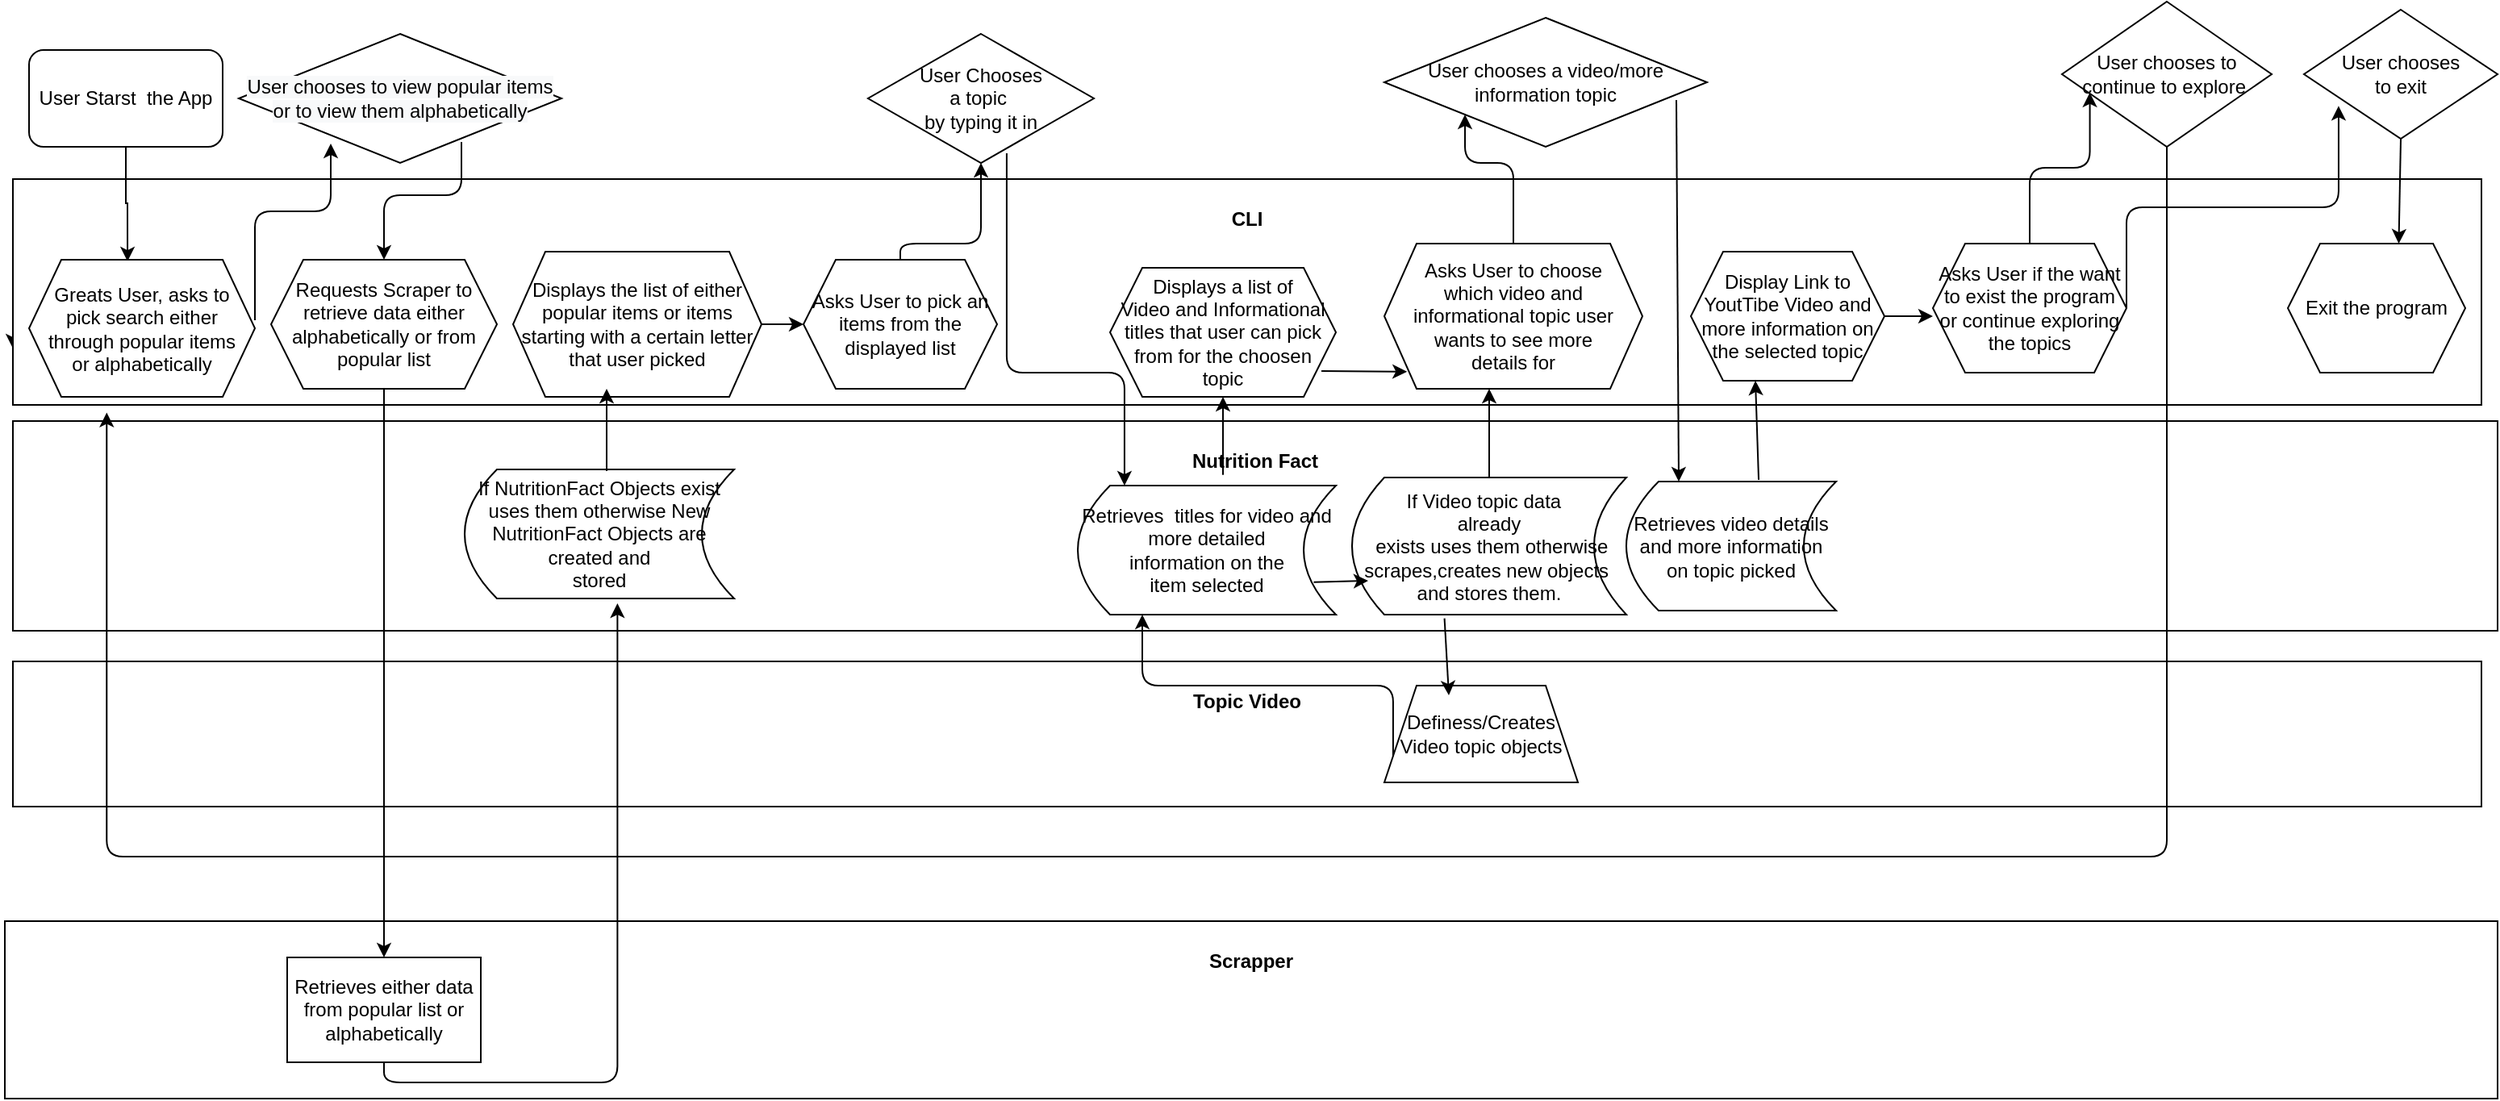<mxfile version="14.1.2" type="github">
  <diagram id="C5RBs43oDa-KdzZeNtuy" name="Page-1">
    <mxGraphModel dx="1395" dy="1633" grid="1" gridSize="10" guides="1" tooltips="1" connect="1" arrows="1" fold="1" page="1" pageScale="1" pageWidth="1169" pageHeight="827" math="0" shadow="0">
      <root>
        <mxCell id="WIyWlLk6GJQsqaUBKTNV-0" />
        <mxCell id="WIyWlLk6GJQsqaUBKTNV-1" parent="WIyWlLk6GJQsqaUBKTNV-0" />
        <mxCell id="EICXtwvjxRDwYDkoX9gy-15" style="edgeStyle=orthogonalEdgeStyle;rounded=0;orthogonalLoop=1;jettySize=auto;html=1;exitX=0;exitY=0.5;exitDx=0;exitDy=0;" edge="1" parent="WIyWlLk6GJQsqaUBKTNV-1" source="EICXtwvjxRDwYDkoX9gy-4">
          <mxGeometry relative="1" as="geometry">
            <mxPoint x="60" y="175" as="targetPoint" />
          </mxGeometry>
        </mxCell>
        <mxCell id="EICXtwvjxRDwYDkoX9gy-4" value="&lt;p style=&quot;margin: 0px ; margin-top: 4px ; text-align: center&quot;&gt;&lt;br&gt;&lt;b&gt;CLI&lt;/b&gt;&lt;/p&gt;" style="verticalAlign=top;align=left;overflow=fill;fontSize=12;fontFamily=Helvetica;html=1;" vertex="1" parent="WIyWlLk6GJQsqaUBKTNV-1">
          <mxGeometry x="60" y="70" width="1530" height="140" as="geometry" />
        </mxCell>
        <mxCell id="EICXtwvjxRDwYDkoX9gy-5" value="&lt;p style=&quot;margin: 0px ; margin-top: 4px ; text-align: center&quot;&gt;&lt;br&gt;&lt;b&gt;Nutrition Fact&lt;/b&gt;&lt;/p&gt;" style="verticalAlign=top;align=left;overflow=fill;fontSize=12;fontFamily=Helvetica;html=1;" vertex="1" parent="WIyWlLk6GJQsqaUBKTNV-1">
          <mxGeometry x="60" y="220" width="1540" height="130" as="geometry" />
        </mxCell>
        <mxCell id="EICXtwvjxRDwYDkoX9gy-6" value="&lt;p style=&quot;margin: 0px ; margin-top: 4px ; text-align: center&quot;&gt;&lt;br&gt;&lt;b&gt;Topic Video&lt;/b&gt;&lt;/p&gt;" style="verticalAlign=top;align=left;overflow=fill;fontSize=12;fontFamily=Helvetica;html=1;" vertex="1" parent="WIyWlLk6GJQsqaUBKTNV-1">
          <mxGeometry x="60" y="369" width="1530" height="90" as="geometry" />
        </mxCell>
        <mxCell id="EICXtwvjxRDwYDkoX9gy-7" value="&lt;p style=&quot;margin: 0px ; margin-top: 4px ; text-align: center&quot;&gt;&lt;br&gt;&lt;b&gt;Scrapper&lt;/b&gt;&lt;/p&gt;" style="verticalAlign=top;align=left;overflow=fill;fontSize=12;fontFamily=Helvetica;html=1;" vertex="1" parent="WIyWlLk6GJQsqaUBKTNV-1">
          <mxGeometry x="55" y="530" width="1545" height="110" as="geometry" />
        </mxCell>
        <mxCell id="EICXtwvjxRDwYDkoX9gy-44" style="edgeStyle=orthogonalEdgeStyle;rounded=0;orthogonalLoop=1;jettySize=auto;html=1;exitX=0.5;exitY=1;exitDx=0;exitDy=0;entryX=0.436;entryY=0.012;entryDx=0;entryDy=0;entryPerimeter=0;" edge="1" parent="WIyWlLk6GJQsqaUBKTNV-1" source="EICXtwvjxRDwYDkoX9gy-8" target="EICXtwvjxRDwYDkoX9gy-16">
          <mxGeometry relative="1" as="geometry" />
        </mxCell>
        <mxCell id="EICXtwvjxRDwYDkoX9gy-8" value="User Starst &amp;nbsp;the App" style="rounded=1;whiteSpace=wrap;html=1;" vertex="1" parent="WIyWlLk6GJQsqaUBKTNV-1">
          <mxGeometry x="70" y="-10" width="120" height="60" as="geometry" />
        </mxCell>
        <mxCell id="EICXtwvjxRDwYDkoX9gy-16" value="Greats User, asks to &lt;br&gt;pick search either through popular items &lt;br&gt;or alphabetically" style="shape=hexagon;perimeter=hexagonPerimeter2;whiteSpace=wrap;html=1;fixedSize=1;" vertex="1" parent="WIyWlLk6GJQsqaUBKTNV-1">
          <mxGeometry x="70" y="120" width="140" height="85" as="geometry" />
        </mxCell>
        <mxCell id="EICXtwvjxRDwYDkoX9gy-45" value="" style="edgeStyle=elbowEdgeStyle;elbow=vertical;endArrow=classic;html=1;exitX=0.69;exitY=0.838;exitDx=0;exitDy=0;entryX=0.5;entryY=0;entryDx=0;entryDy=0;exitPerimeter=0;" edge="1" parent="WIyWlLk6GJQsqaUBKTNV-1" source="EICXtwvjxRDwYDkoX9gy-52" target="EICXtwvjxRDwYDkoX9gy-48">
          <mxGeometry width="50" height="50" relative="1" as="geometry">
            <mxPoint x="260" y="50" as="sourcePoint" />
            <mxPoint x="390" y="90" as="targetPoint" />
            <Array as="points">
              <mxPoint x="330" y="80" />
            </Array>
          </mxGeometry>
        </mxCell>
        <mxCell id="EICXtwvjxRDwYDkoX9gy-46" value="" style="edgeStyle=elbowEdgeStyle;elbow=vertical;endArrow=classic;html=1;entryX=0.285;entryY=0.85;entryDx=0;entryDy=0;entryPerimeter=0;" edge="1" parent="WIyWlLk6GJQsqaUBKTNV-1" target="EICXtwvjxRDwYDkoX9gy-52">
          <mxGeometry width="50" height="50" relative="1" as="geometry">
            <mxPoint x="210" y="157.5" as="sourcePoint" />
            <mxPoint x="220" y="50" as="targetPoint" />
            <Array as="points">
              <mxPoint x="220" y="90" />
              <mxPoint x="220" y="120" />
              <mxPoint x="240" y="158" />
            </Array>
          </mxGeometry>
        </mxCell>
        <mxCell id="EICXtwvjxRDwYDkoX9gy-48" value="Requests Scraper to retrieve data either alphabetically or from popular list" style="shape=hexagon;perimeter=hexagonPerimeter2;whiteSpace=wrap;html=1;fixedSize=1;" vertex="1" parent="WIyWlLk6GJQsqaUBKTNV-1">
          <mxGeometry x="220" y="120" width="140" height="80" as="geometry" />
        </mxCell>
        <mxCell id="EICXtwvjxRDwYDkoX9gy-52" value="&lt;span style=&quot;color: rgb(0, 0, 0); font-family: helvetica; font-size: 12px; font-style: normal; font-weight: normal; letter-spacing: normal; text-align: center; text-indent: 0px; text-transform: none; word-spacing: 0px; background-color: rgb(248, 249, 250); text-decoration: none; display: inline; float: none;&quot;&gt;User chooses to view popular items or to view them alphabetically&lt;/span&gt;" style="rhombus;whiteSpace=wrap;html=1;" vertex="1" parent="WIyWlLk6GJQsqaUBKTNV-1">
          <mxGeometry x="200" y="-20" width="200" height="80" as="geometry" />
        </mxCell>
        <mxCell id="EICXtwvjxRDwYDkoX9gy-53" value="Retrieves either data from popular list or alphabetically" style="rounded=0;whiteSpace=wrap;html=1;" vertex="1" parent="WIyWlLk6GJQsqaUBKTNV-1">
          <mxGeometry x="230" y="552.5" width="120" height="65" as="geometry" />
        </mxCell>
        <mxCell id="EICXtwvjxRDwYDkoX9gy-54" value="" style="endArrow=classic;html=1;exitX=0.5;exitY=1;exitDx=0;exitDy=0;" edge="1" parent="WIyWlLk6GJQsqaUBKTNV-1" source="EICXtwvjxRDwYDkoX9gy-48" target="EICXtwvjxRDwYDkoX9gy-53">
          <mxGeometry width="50" height="50" relative="1" as="geometry">
            <mxPoint x="570" y="350" as="sourcePoint" />
            <mxPoint x="620" y="300" as="targetPoint" />
          </mxGeometry>
        </mxCell>
        <mxCell id="EICXtwvjxRDwYDkoX9gy-55" value="If NutritionFact Objects exist uses them otherwise New &lt;br&gt;NutritionFact Objects are &lt;br&gt;created and &lt;br&gt;stored" style="shape=dataStorage;whiteSpace=wrap;html=1;fixedSize=1;" vertex="1" parent="WIyWlLk6GJQsqaUBKTNV-1">
          <mxGeometry x="340" y="250" width="167" height="80" as="geometry" />
        </mxCell>
        <mxCell id="EICXtwvjxRDwYDkoX9gy-56" value="" style="edgeStyle=elbowEdgeStyle;elbow=vertical;endArrow=classic;html=1;exitX=0.5;exitY=1;exitDx=0;exitDy=0;entryX=0.567;entryY=1.038;entryDx=0;entryDy=0;entryPerimeter=0;" edge="1" parent="WIyWlLk6GJQsqaUBKTNV-1" source="EICXtwvjxRDwYDkoX9gy-53" target="EICXtwvjxRDwYDkoX9gy-55">
          <mxGeometry width="50" height="50" relative="1" as="geometry">
            <mxPoint x="570" y="350" as="sourcePoint" />
            <mxPoint x="620" y="300" as="targetPoint" />
            <Array as="points">
              <mxPoint x="410" y="630" />
            </Array>
          </mxGeometry>
        </mxCell>
        <mxCell id="EICXtwvjxRDwYDkoX9gy-58" value="Displays the list of either popular items or items starting with a certain letter that user picked" style="shape=hexagon;perimeter=hexagonPerimeter2;whiteSpace=wrap;html=1;fixedSize=1;" vertex="1" parent="WIyWlLk6GJQsqaUBKTNV-1">
          <mxGeometry x="370" y="115" width="154" height="90" as="geometry" />
        </mxCell>
        <mxCell id="EICXtwvjxRDwYDkoX9gy-59" value="" style="endArrow=classic;html=1;" edge="1" parent="WIyWlLk6GJQsqaUBKTNV-1">
          <mxGeometry width="50" height="50" relative="1" as="geometry">
            <mxPoint x="428" y="251" as="sourcePoint" />
            <mxPoint x="428" y="200" as="targetPoint" />
          </mxGeometry>
        </mxCell>
        <mxCell id="EICXtwvjxRDwYDkoX9gy-60" value="Asks User to pick an items from the displayed list" style="shape=hexagon;perimeter=hexagonPerimeter2;whiteSpace=wrap;html=1;fixedSize=1;" vertex="1" parent="WIyWlLk6GJQsqaUBKTNV-1">
          <mxGeometry x="550" y="120" width="120" height="80" as="geometry" />
        </mxCell>
        <mxCell id="EICXtwvjxRDwYDkoX9gy-61" value="" style="endArrow=classic;html=1;exitX=1;exitY=0.5;exitDx=0;exitDy=0;entryX=0;entryY=0.5;entryDx=0;entryDy=0;" edge="1" parent="WIyWlLk6GJQsqaUBKTNV-1" source="EICXtwvjxRDwYDkoX9gy-58" target="EICXtwvjxRDwYDkoX9gy-60">
          <mxGeometry width="50" height="50" relative="1" as="geometry">
            <mxPoint x="570" y="350" as="sourcePoint" />
            <mxPoint x="620" y="300" as="targetPoint" />
          </mxGeometry>
        </mxCell>
        <mxCell id="EICXtwvjxRDwYDkoX9gy-62" value="User Chooses &lt;br&gt;a topic&amp;nbsp;&lt;br&gt;by typing it in" style="rhombus;whiteSpace=wrap;html=1;" vertex="1" parent="WIyWlLk6GJQsqaUBKTNV-1">
          <mxGeometry x="590" y="-20" width="140" height="80" as="geometry" />
        </mxCell>
        <mxCell id="EICXtwvjxRDwYDkoX9gy-63" value="" style="edgeStyle=elbowEdgeStyle;elbow=vertical;endArrow=classic;html=1;exitX=0.5;exitY=0;exitDx=0;exitDy=0;" edge="1" parent="WIyWlLk6GJQsqaUBKTNV-1" source="EICXtwvjxRDwYDkoX9gy-60" target="EICXtwvjxRDwYDkoX9gy-62">
          <mxGeometry width="50" height="50" relative="1" as="geometry">
            <mxPoint x="570" y="350" as="sourcePoint" />
            <mxPoint x="620" y="300" as="targetPoint" />
            <Array as="points">
              <mxPoint x="660" y="110" />
            </Array>
          </mxGeometry>
        </mxCell>
        <mxCell id="EICXtwvjxRDwYDkoX9gy-64" value="Displays a list of &lt;br&gt;Video and Informational titles that user can pick from for the choosen&lt;br&gt;topic" style="shape=hexagon;perimeter=hexagonPerimeter2;whiteSpace=wrap;html=1;fixedSize=1;size=20;" vertex="1" parent="WIyWlLk6GJQsqaUBKTNV-1">
          <mxGeometry x="740" y="125" width="140" height="80" as="geometry" />
        </mxCell>
        <mxCell id="EICXtwvjxRDwYDkoX9gy-69" value="&lt;span&gt;Retrieves &amp;nbsp;titles for video and more detailed &lt;br&gt;information on the &lt;br&gt;item selected&lt;/span&gt;" style="shape=dataStorage;whiteSpace=wrap;html=1;fixedSize=1;size=20;" vertex="1" parent="WIyWlLk6GJQsqaUBKTNV-1">
          <mxGeometry x="720" y="260" width="160" height="80" as="geometry" />
        </mxCell>
        <mxCell id="EICXtwvjxRDwYDkoX9gy-74" value="Asks User to choose &lt;br&gt;which video and informational topic user wants to see more &lt;br&gt;details for" style="shape=hexagon;perimeter=hexagonPerimeter2;whiteSpace=wrap;html=1;fixedSize=1;" vertex="1" parent="WIyWlLk6GJQsqaUBKTNV-1">
          <mxGeometry x="910" y="110" width="160" height="90" as="geometry" />
        </mxCell>
        <mxCell id="EICXtwvjxRDwYDkoX9gy-75" value="&lt;span&gt;If Video topic data &amp;nbsp;&lt;br&gt;already&lt;/span&gt;&lt;br&gt;&lt;span&gt;&amp;nbsp;exists uses them otherwise scrapes,creates new&amp;nbsp;objects&amp;nbsp;&lt;/span&gt;&lt;br&gt;&lt;span&gt;and&amp;nbsp;&lt;/span&gt;&lt;span&gt;stores them.&lt;/span&gt;" style="shape=dataStorage;whiteSpace=wrap;html=1;fixedSize=1;" vertex="1" parent="WIyWlLk6GJQsqaUBKTNV-1">
          <mxGeometry x="890" y="255" width="170" height="85" as="geometry" />
        </mxCell>
        <mxCell id="EICXtwvjxRDwYDkoX9gy-80" value="Definess/Creates Video topic objects" style="shape=trapezoid;perimeter=trapezoidPerimeter;whiteSpace=wrap;html=1;fixedSize=1;" vertex="1" parent="WIyWlLk6GJQsqaUBKTNV-1">
          <mxGeometry x="910" y="384" width="120" height="60" as="geometry" />
        </mxCell>
        <mxCell id="EICXtwvjxRDwYDkoX9gy-89" value="User chooses a video/more information topic" style="rhombus;whiteSpace=wrap;html=1;" vertex="1" parent="WIyWlLk6GJQsqaUBKTNV-1">
          <mxGeometry x="910" y="-30" width="200" height="80" as="geometry" />
        </mxCell>
        <mxCell id="EICXtwvjxRDwYDkoX9gy-91" value="" style="edgeStyle=elbowEdgeStyle;elbow=vertical;endArrow=classic;html=1;exitX=0.5;exitY=0;exitDx=0;exitDy=0;" edge="1" parent="WIyWlLk6GJQsqaUBKTNV-1" source="EICXtwvjxRDwYDkoX9gy-74" target="EICXtwvjxRDwYDkoX9gy-89">
          <mxGeometry width="50" height="50" relative="1" as="geometry">
            <mxPoint x="600" y="350" as="sourcePoint" />
            <mxPoint x="650" y="300" as="targetPoint" />
            <Array as="points">
              <mxPoint x="960" y="60" />
            </Array>
          </mxGeometry>
        </mxCell>
        <mxCell id="EICXtwvjxRDwYDkoX9gy-92" value="" style="endArrow=classic;html=1;exitX=0.5;exitY=0;exitDx=0;exitDy=0;" edge="1" parent="WIyWlLk6GJQsqaUBKTNV-1" source="EICXtwvjxRDwYDkoX9gy-75">
          <mxGeometry width="50" height="50" relative="1" as="geometry">
            <mxPoint x="600" y="350" as="sourcePoint" />
            <mxPoint x="975" y="200" as="targetPoint" />
            <Array as="points" />
          </mxGeometry>
        </mxCell>
        <mxCell id="EICXtwvjxRDwYDkoX9gy-94" value="" style="edgeStyle=elbowEdgeStyle;elbow=vertical;endArrow=classic;html=1;exitX=0.614;exitY=0.925;exitDx=0;exitDy=0;exitPerimeter=0;entryX=0.181;entryY=0;entryDx=0;entryDy=0;entryPerimeter=0;" edge="1" parent="WIyWlLk6GJQsqaUBKTNV-1" source="EICXtwvjxRDwYDkoX9gy-62" target="EICXtwvjxRDwYDkoX9gy-69">
          <mxGeometry width="50" height="50" relative="1" as="geometry">
            <mxPoint x="600" y="350" as="sourcePoint" />
            <mxPoint x="650" y="300" as="targetPoint" />
            <Array as="points">
              <mxPoint x="710" y="190" />
              <mxPoint x="710" y="220" />
            </Array>
          </mxGeometry>
        </mxCell>
        <mxCell id="EICXtwvjxRDwYDkoX9gy-96" value="" style="endArrow=classic;html=1;" edge="1" parent="WIyWlLk6GJQsqaUBKTNV-1" target="EICXtwvjxRDwYDkoX9gy-64">
          <mxGeometry width="50" height="50" relative="1" as="geometry">
            <mxPoint x="810" y="250" as="sourcePoint" />
            <mxPoint x="840" y="205" as="targetPoint" />
            <Array as="points">
              <mxPoint x="810" y="255" />
            </Array>
          </mxGeometry>
        </mxCell>
        <mxCell id="EICXtwvjxRDwYDkoX9gy-98" value="Retrieves video details and more information on topic picked" style="shape=dataStorage;whiteSpace=wrap;html=1;fixedSize=1;" vertex="1" parent="WIyWlLk6GJQsqaUBKTNV-1">
          <mxGeometry x="1060" y="257.5" width="130" height="80" as="geometry" />
        </mxCell>
        <mxCell id="EICXtwvjxRDwYDkoX9gy-99" value="Display Link to YoutTibe Video and more information on the selected topic" style="shape=hexagon;perimeter=hexagonPerimeter2;whiteSpace=wrap;html=1;fixedSize=1;" vertex="1" parent="WIyWlLk6GJQsqaUBKTNV-1">
          <mxGeometry x="1100" y="115" width="120" height="80" as="geometry" />
        </mxCell>
        <mxCell id="EICXtwvjxRDwYDkoX9gy-103" value="" style="endArrow=classic;html=1;entryX=0.25;entryY=0;entryDx=0;entryDy=0;exitX=0.905;exitY=0.638;exitDx=0;exitDy=0;exitPerimeter=0;" edge="1" parent="WIyWlLk6GJQsqaUBKTNV-1" source="EICXtwvjxRDwYDkoX9gy-89" target="EICXtwvjxRDwYDkoX9gy-98">
          <mxGeometry width="50" height="50" relative="1" as="geometry">
            <mxPoint x="1086" y="23" as="sourcePoint" />
            <mxPoint x="880" y="300" as="targetPoint" />
          </mxGeometry>
        </mxCell>
        <mxCell id="EICXtwvjxRDwYDkoX9gy-107" value="" style="endArrow=classic;html=1;exitX=0.631;exitY=-0.012;exitDx=0;exitDy=0;exitPerimeter=0;" edge="1" parent="WIyWlLk6GJQsqaUBKTNV-1" source="EICXtwvjxRDwYDkoX9gy-98">
          <mxGeometry width="50" height="50" relative="1" as="geometry">
            <mxPoint x="830" y="350" as="sourcePoint" />
            <mxPoint x="1140" y="195" as="targetPoint" />
          </mxGeometry>
        </mxCell>
        <mxCell id="EICXtwvjxRDwYDkoX9gy-108" value="Asks User if the want to exist the program or continue exploring&lt;br&gt;the topics" style="shape=hexagon;perimeter=hexagonPerimeter2;whiteSpace=wrap;html=1;fixedSize=1;" vertex="1" parent="WIyWlLk6GJQsqaUBKTNV-1">
          <mxGeometry x="1250" y="110" width="120" height="80" as="geometry" />
        </mxCell>
        <mxCell id="EICXtwvjxRDwYDkoX9gy-109" value="User chooses to continue to explore&amp;nbsp;" style="rhombus;whiteSpace=wrap;html=1;" vertex="1" parent="WIyWlLk6GJQsqaUBKTNV-1">
          <mxGeometry x="1330" y="-40" width="130" height="90" as="geometry" />
        </mxCell>
        <mxCell id="EICXtwvjxRDwYDkoX9gy-111" value="" style="endArrow=classic;html=1;exitX=1;exitY=0.5;exitDx=0;exitDy=0;" edge="1" parent="WIyWlLk6GJQsqaUBKTNV-1" source="EICXtwvjxRDwYDkoX9gy-99">
          <mxGeometry width="50" height="50" relative="1" as="geometry">
            <mxPoint x="1090" y="370" as="sourcePoint" />
            <mxPoint x="1250" y="155" as="targetPoint" />
          </mxGeometry>
        </mxCell>
        <mxCell id="EICXtwvjxRDwYDkoX9gy-112" value="" style="edgeStyle=elbowEdgeStyle;elbow=vertical;endArrow=classic;html=1;exitX=0.5;exitY=0;exitDx=0;exitDy=0;entryX=0.133;entryY=0.627;entryDx=0;entryDy=0;entryPerimeter=0;" edge="1" parent="WIyWlLk6GJQsqaUBKTNV-1" source="EICXtwvjxRDwYDkoX9gy-108" target="EICXtwvjxRDwYDkoX9gy-109">
          <mxGeometry width="50" height="50" relative="1" as="geometry">
            <mxPoint x="1090" y="370" as="sourcePoint" />
            <mxPoint x="1140" y="320" as="targetPoint" />
          </mxGeometry>
        </mxCell>
        <mxCell id="EICXtwvjxRDwYDkoX9gy-113" value="" style="edgeStyle=elbowEdgeStyle;elbow=vertical;endArrow=classic;html=1;entryX=0.038;entryY=1.034;entryDx=0;entryDy=0;entryPerimeter=0;" edge="1" parent="WIyWlLk6GJQsqaUBKTNV-1" source="EICXtwvjxRDwYDkoX9gy-109" target="EICXtwvjxRDwYDkoX9gy-4">
          <mxGeometry width="50" height="50" relative="1" as="geometry">
            <mxPoint x="730" y="380" as="sourcePoint" />
            <mxPoint x="780" y="330" as="targetPoint" />
            <Array as="points">
              <mxPoint x="650" y="490" />
            </Array>
          </mxGeometry>
        </mxCell>
        <mxCell id="EICXtwvjxRDwYDkoX9gy-115" value="User chooses &lt;br&gt;to exit" style="rhombus;whiteSpace=wrap;html=1;" vertex="1" parent="WIyWlLk6GJQsqaUBKTNV-1">
          <mxGeometry x="1480" y="-35" width="120" height="80" as="geometry" />
        </mxCell>
        <mxCell id="EICXtwvjxRDwYDkoX9gy-117" value="" style="edgeStyle=elbowEdgeStyle;elbow=vertical;endArrow=classic;html=1;exitX=1;exitY=0.5;exitDx=0;exitDy=0;entryX=0.179;entryY=0.746;entryDx=0;entryDy=0;entryPerimeter=0;" edge="1" parent="WIyWlLk6GJQsqaUBKTNV-1" source="EICXtwvjxRDwYDkoX9gy-108" target="EICXtwvjxRDwYDkoX9gy-115">
          <mxGeometry width="50" height="50" relative="1" as="geometry">
            <mxPoint x="1020" y="380" as="sourcePoint" />
            <mxPoint x="1070" y="330" as="targetPoint" />
          </mxGeometry>
        </mxCell>
        <mxCell id="EICXtwvjxRDwYDkoX9gy-118" value="" style="endArrow=classic;html=1;exitX=0.5;exitY=1;exitDx=0;exitDy=0;entryX=0.625;entryY=0;entryDx=0;entryDy=0;" edge="1" parent="WIyWlLk6GJQsqaUBKTNV-1" source="EICXtwvjxRDwYDkoX9gy-115" target="EICXtwvjxRDwYDkoX9gy-119">
          <mxGeometry width="50" height="50" relative="1" as="geometry">
            <mxPoint x="1020" y="380" as="sourcePoint" />
            <mxPoint x="1070" y="330" as="targetPoint" />
          </mxGeometry>
        </mxCell>
        <mxCell id="EICXtwvjxRDwYDkoX9gy-119" value="Exit the program" style="shape=hexagon;perimeter=hexagonPerimeter2;whiteSpace=wrap;html=1;fixedSize=1;" vertex="1" parent="WIyWlLk6GJQsqaUBKTNV-1">
          <mxGeometry x="1470" y="110" width="110" height="80" as="geometry" />
        </mxCell>
        <mxCell id="EICXtwvjxRDwYDkoX9gy-126" value="" style="endArrow=classic;html=1;exitX=0.337;exitY=1.027;exitDx=0;exitDy=0;exitPerimeter=0;" edge="1" parent="WIyWlLk6GJQsqaUBKTNV-1" source="EICXtwvjxRDwYDkoX9gy-75">
          <mxGeometry width="50" height="50" relative="1" as="geometry">
            <mxPoint x="630" y="380" as="sourcePoint" />
            <mxPoint x="950" y="390" as="targetPoint" />
          </mxGeometry>
        </mxCell>
        <mxCell id="EICXtwvjxRDwYDkoX9gy-128" value="" style="endArrow=classic;html=1;exitX=0.914;exitY=0.749;exitDx=0;exitDy=0;exitPerimeter=0;" edge="1" parent="WIyWlLk6GJQsqaUBKTNV-1" source="EICXtwvjxRDwYDkoX9gy-69">
          <mxGeometry width="50" height="50" relative="1" as="geometry">
            <mxPoint x="630" y="380" as="sourcePoint" />
            <mxPoint x="900" y="319" as="targetPoint" />
          </mxGeometry>
        </mxCell>
        <mxCell id="EICXtwvjxRDwYDkoX9gy-130" value="" style="endArrow=classic;html=1;entryX=0.088;entryY=0.882;entryDx=0;entryDy=0;entryPerimeter=0;" edge="1" parent="WIyWlLk6GJQsqaUBKTNV-1" target="EICXtwvjxRDwYDkoX9gy-74">
          <mxGeometry width="50" height="50" relative="1" as="geometry">
            <mxPoint x="871" y="189" as="sourcePoint" />
            <mxPoint x="680" y="330" as="targetPoint" />
          </mxGeometry>
        </mxCell>
        <mxCell id="EICXtwvjxRDwYDkoX9gy-131" value="" style="edgeStyle=elbowEdgeStyle;elbow=vertical;endArrow=classic;html=1;exitX=0;exitY=0.75;exitDx=0;exitDy=0;entryX=0.25;entryY=1;entryDx=0;entryDy=0;" edge="1" parent="WIyWlLk6GJQsqaUBKTNV-1" source="EICXtwvjxRDwYDkoX9gy-80" target="EICXtwvjxRDwYDkoX9gy-69">
          <mxGeometry width="50" height="50" relative="1" as="geometry">
            <mxPoint x="630" y="380" as="sourcePoint" />
            <mxPoint x="680" y="330" as="targetPoint" />
          </mxGeometry>
        </mxCell>
      </root>
    </mxGraphModel>
  </diagram>
</mxfile>
